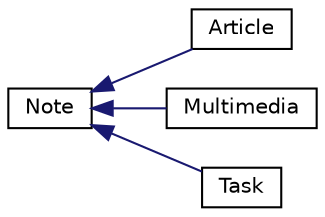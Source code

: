 digraph "Graphical Class Hierarchy"
{
  edge [fontname="Helvetica",fontsize="10",labelfontname="Helvetica",labelfontsize="10"];
  node [fontname="Helvetica",fontsize="10",shape=record];
  rankdir="LR";
  Node1 [label="Note",height=0.2,width=0.4,color="black", fillcolor="white", style="filled",URL="$class_note.html",tooltip="Classe mère des notes, qui reprend les attributs & méthodes communs Classe principale des notes..."];
  Node1 -> Node2 [dir="back",color="midnightblue",fontsize="10",style="solid",fontname="Helvetica"];
  Node2 [label="Article",height=0.2,width=0.4,color="black", fillcolor="white", style="filled",URL="$class_article.html",tooltip="Classe héritée de Note Les articles sont des notes avec champs texte. "];
  Node1 -> Node3 [dir="back",color="midnightblue",fontsize="10",style="solid",fontname="Helvetica"];
  Node3 [label="Multimedia",height=0.2,width=0.4,color="black", fillcolor="white", style="filled",URL="$class_multimedia.html"];
  Node1 -> Node4 [dir="back",color="midnightblue",fontsize="10",style="solid",fontname="Helvetica"];
  Node4 [label="Task",height=0.2,width=0.4,color="black", fillcolor="white", style="filled",URL="$class_task.html"];
}
